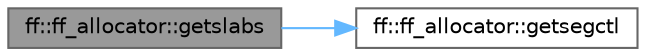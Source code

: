 digraph "ff::ff_allocator::getslabs"
{
 // LATEX_PDF_SIZE
  bgcolor="transparent";
  edge [fontname=Helvetica,fontsize=10,labelfontname=Helvetica,labelfontsize=10];
  node [fontname=Helvetica,fontsize=10,shape=box,height=0.2,width=0.4];
  rankdir="LR";
  Node1 [id="Node000001",label="ff::ff_allocator::getslabs",height=0.2,width=0.4,color="gray40", fillcolor="grey60", style="filled", fontcolor="black",tooltip=" "];
  Node1 -> Node2 [id="edge2_Node000001_Node000002",color="steelblue1",style="solid",tooltip=" "];
  Node2 [id="Node000002",label="ff::ff_allocator::getsegctl",height=0.2,width=0.4,color="grey40", fillcolor="white", style="filled",URL="$classff_1_1ff__allocator.html#a632c9d399d139cee6317dc4fd3a625e6",tooltip=" "];
}

